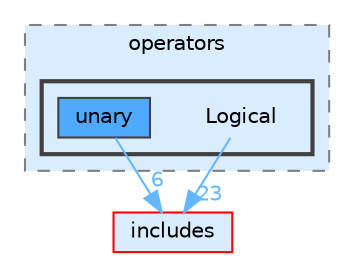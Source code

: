 digraph "lib/types/operators/Logical"
{
 // LATEX_PDF_SIZE
  bgcolor="transparent";
  edge [fontname=Helvetica,fontsize=10,labelfontname=Helvetica,labelfontsize=10];
  node [fontname=Helvetica,fontsize=10,shape=box,height=0.2,width=0.4];
  compound=true
  subgraph clusterdir_cc8d397db54d25297def3a698c833207 {
    graph [ bgcolor="#daedff", pencolor="grey50", label="operators", fontname=Helvetica,fontsize=10 style="filled,dashed", URL="dir_cc8d397db54d25297def3a698c833207.html",tooltip=""]
  subgraph clusterdir_407075bd378e66716ff5edd0eafa66b6 {
    graph [ bgcolor="#daedff", pencolor="grey25", label="", fontname=Helvetica,fontsize=10 style="filled,bold", URL="dir_407075bd378e66716ff5edd0eafa66b6.html",tooltip=""]
    dir_407075bd378e66716ff5edd0eafa66b6 [shape=plaintext, label="Logical"];
  dir_2f544c3a8287f54aafeff173ff77d4c8 [label="unary", fillcolor="#4ea9ff", color="grey25", style="filled", URL="dir_2f544c3a8287f54aafeff173ff77d4c8.html",tooltip=""];
  }
  }
  dir_09e761304027c904456130627fd4dcf5 [label="includes", fillcolor="#daedff", color="red", style="filled", URL="dir_09e761304027c904456130627fd4dcf5.html",tooltip=""];
  dir_407075bd378e66716ff5edd0eafa66b6->dir_09e761304027c904456130627fd4dcf5 [headlabel="23", labeldistance=1.5 headhref="dir_000023_000019.html" href="dir_000023_000019.html" color="steelblue1" fontcolor="steelblue1"];
  dir_2f544c3a8287f54aafeff173ff77d4c8->dir_09e761304027c904456130627fd4dcf5 [headlabel="6", labeldistance=1.5 headhref="dir_000044_000019.html" href="dir_000044_000019.html" color="steelblue1" fontcolor="steelblue1"];
}

